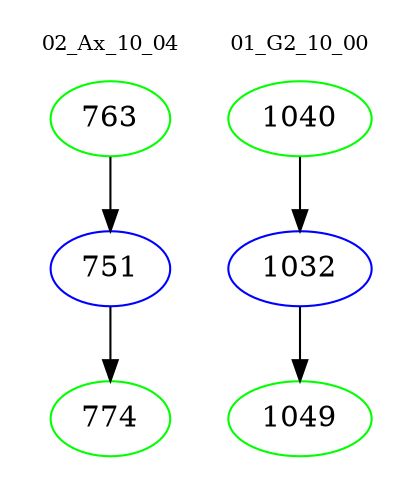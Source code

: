 digraph{
subgraph cluster_0 {
color = white
label = "02_Ax_10_04";
fontsize=10;
T0_763 [label="763", color="green"]
T0_763 -> T0_751 [color="black"]
T0_751 [label="751", color="blue"]
T0_751 -> T0_774 [color="black"]
T0_774 [label="774", color="green"]
}
subgraph cluster_1 {
color = white
label = "01_G2_10_00";
fontsize=10;
T1_1040 [label="1040", color="green"]
T1_1040 -> T1_1032 [color="black"]
T1_1032 [label="1032", color="blue"]
T1_1032 -> T1_1049 [color="black"]
T1_1049 [label="1049", color="green"]
}
}
